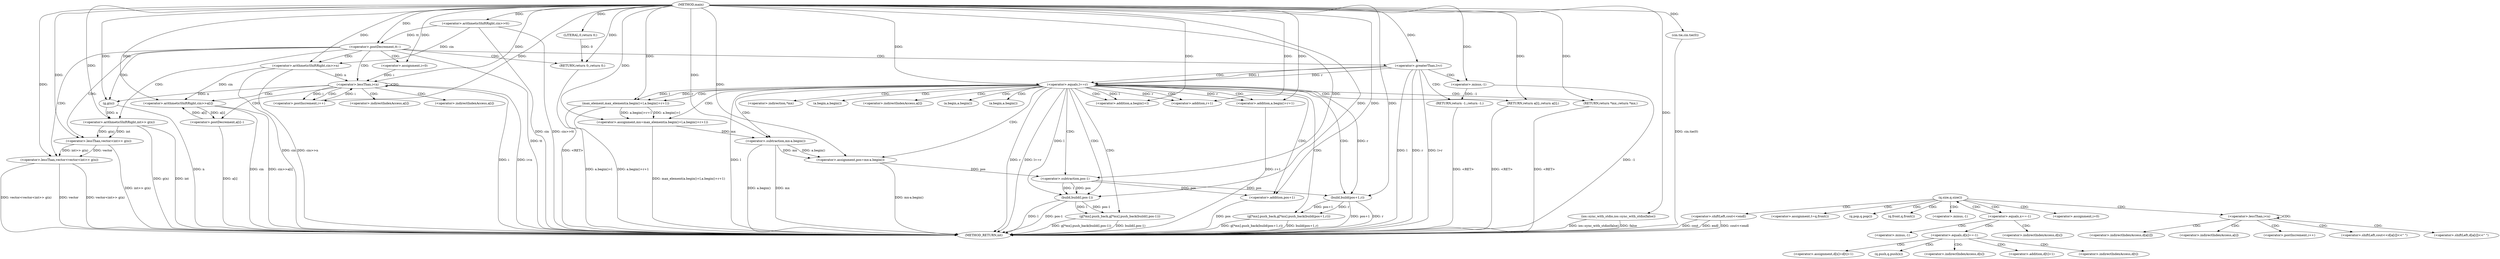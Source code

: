 digraph "main" {  
"1000108" [label = "(METHOD,main)" ]
"1000282" [label = "(METHOD_RETURN,int)" ]
"1000110" [label = "(ios::sync_with_stdio,ios::sync_with_stdio(false))" ]
"1000112" [label = "(cin.tie,cin.tie(0))" ]
"1000115" [label = "(<operator>.arithmeticShiftRight,cin>>tt)" ]
"1000280" [label = "(RETURN,return 0;,return 0;)" ]
"1000119" [label = "(<operator>.postDecrement,tt--)" ]
"1000281" [label = "(LITERAL,0,return 0;)" ]
"1000123" [label = "(<operator>.arithmeticShiftRight,cin>>n)" ]
"1000147" [label = "(<operator>.lessThan,vector<vector<int>> g(n))" ]
"1000277" [label = "(<operator>.shiftLeft,cout<<endl)" ]
"1000129" [label = "(<operator>.assignment,i=0)" ]
"1000132" [label = "(<operator>.lessThan,i<n)" ]
"1000135" [label = "(<operator>.postIncrement,i++)" ]
"1000173" [label = "(<operator>.assignment,mx=max_element(a.begin()+l,a.begin()+r+1))" ]
"1000185" [label = "(<operator>.assignment,pos=mx-a.begin())" ]
"1000190" [label = "(g[*mx].push_back,g[*mx].push_back(build(l,pos-1)))" ]
"1000196" [label = "(g[*mx].push_back,g[*mx].push_back(build(pos+1,r)))" ]
"1000202" [label = "(RETURN,return *mx;,return *mx;)" ]
"1000138" [label = "(<operator>.arithmeticShiftRight,cin>>a[i])" ]
"1000143" [label = "(<operator>.postDecrement,a[i]--)" ]
"1000149" [label = "(<operator>.lessThan,vector<int>> g(n))" ]
"1000157" [label = "(<operator>.greaterThan,l>r)" ]
"1000160" [label = "(RETURN,return -1;,return -1;)" ]
"1000164" [label = "(<operator>.equals,l==r)" ]
"1000151" [label = "(<operator>.arithmeticShiftRight,int>> g(n))" ]
"1000161" [label = "(<operator>.minus,-1)" ]
"1000168" [label = "(RETURN,return a[l];,return a[l];)" ]
"1000175" [label = "(max_element,max_element(a.begin()+l,a.begin()+r+1))" ]
"1000187" [label = "(<operator>.subtraction,mx-a.begin())" ]
"1000191" [label = "(build,build(l,pos-1))" ]
"1000197" [label = "(build,build(pos+1,r))" ]
"1000153" [label = "(g,g(n))" ]
"1000176" [label = "(<operator>.addition,a.begin()+l)" ]
"1000179" [label = "(<operator>.addition,a.begin()+r+1)" ]
"1000193" [label = "(<operator>.subtraction,pos-1)" ]
"1000198" [label = "(<operator>.addition,pos+1)" ]
"1000181" [label = "(<operator>.addition,r+1)" ]
"1000223" [label = "(q.size,q.size())" ]
"1000259" [label = "(<operator>.assignment,i=0)" ]
"1000262" [label = "(<operator>.lessThan,i<n)" ]
"1000265" [label = "(<operator>.postIncrement,i++)" ]
"1000203" [label = "(<operator>.indirection,*mx)" ]
"1000226" [label = "(<operator>.assignment,t=q.front())" ]
"1000229" [label = "(q.pop,q.pop())" ]
"1000268" [label = "(<operator>.shiftLeft,cout<<d[a[i]]<<\" \")" ]
"1000140" [label = "(<operator>.indirectIndexAccess,a[i])" ]
"1000144" [label = "(<operator>.indirectIndexAccess,a[i])" ]
"1000189" [label = "(a.begin,a.begin())" ]
"1000228" [label = "(q.front,q.front())" ]
"1000270" [label = "(<operator>.shiftLeft,d[a[i]]<<\" \")" ]
"1000169" [label = "(<operator>.indirectIndexAccess,a[l])" ]
"1000177" [label = "(a.begin,a.begin())" ]
"1000180" [label = "(a.begin,a.begin())" ]
"1000233" [label = "(<operator>.equals,x==-1)" ]
"1000239" [label = "(<operator>.equals,d[x]==-1)" ]
"1000271" [label = "(<operator>.indirectIndexAccess,d[a[i]])" ]
"1000235" [label = "(<operator>.minus,-1)" ]
"1000240" [label = "(<operator>.indirectIndexAccess,d[x])" ]
"1000243" [label = "(<operator>.minus,-1)" ]
"1000246" [label = "(<operator>.assignment,d[x]=d[t]+1)" ]
"1000255" [label = "(q.push,q.push(x))" ]
"1000273" [label = "(<operator>.indirectIndexAccess,a[i])" ]
"1000247" [label = "(<operator>.indirectIndexAccess,d[x])" ]
"1000250" [label = "(<operator>.addition,d[t]+1)" ]
"1000251" [label = "(<operator>.indirectIndexAccess,d[t])" ]
  "1000168" -> "1000282"  [ label = "DDG: <RET>"] 
  "1000280" -> "1000282"  [ label = "DDG: <RET>"] 
  "1000110" -> "1000282"  [ label = "DDG: ios::sync_with_stdio(false)"] 
  "1000112" -> "1000282"  [ label = "DDG: cin.tie(0)"] 
  "1000115" -> "1000282"  [ label = "DDG: cin"] 
  "1000115" -> "1000282"  [ label = "DDG: cin>>tt"] 
  "1000119" -> "1000282"  [ label = "DDG: tt"] 
  "1000123" -> "1000282"  [ label = "DDG: cin"] 
  "1000123" -> "1000282"  [ label = "DDG: cin>>n"] 
  "1000132" -> "1000282"  [ label = "DDG: i"] 
  "1000132" -> "1000282"  [ label = "DDG: i<n"] 
  "1000147" -> "1000282"  [ label = "DDG: vector"] 
  "1000153" -> "1000282"  [ label = "DDG: n"] 
  "1000151" -> "1000282"  [ label = "DDG: g(n)"] 
  "1000149" -> "1000282"  [ label = "DDG: int>> g(n)"] 
  "1000147" -> "1000282"  [ label = "DDG: vector<int>> g(n)"] 
  "1000147" -> "1000282"  [ label = "DDG: vector<vector<int>> g(n)"] 
  "1000157" -> "1000282"  [ label = "DDG: l"] 
  "1000157" -> "1000282"  [ label = "DDG: r"] 
  "1000157" -> "1000282"  [ label = "DDG: l>r"] 
  "1000164" -> "1000282"  [ label = "DDG: l"] 
  "1000164" -> "1000282"  [ label = "DDG: r"] 
  "1000164" -> "1000282"  [ label = "DDG: l==r"] 
  "1000175" -> "1000282"  [ label = "DDG: a.begin()+l"] 
  "1000179" -> "1000282"  [ label = "DDG: r+1"] 
  "1000175" -> "1000282"  [ label = "DDG: a.begin()+r+1"] 
  "1000173" -> "1000282"  [ label = "DDG: max_element(a.begin()+l,a.begin()+r+1)"] 
  "1000187" -> "1000282"  [ label = "DDG: mx"] 
  "1000187" -> "1000282"  [ label = "DDG: a.begin()"] 
  "1000185" -> "1000282"  [ label = "DDG: mx-a.begin()"] 
  "1000191" -> "1000282"  [ label = "DDG: l"] 
  "1000191" -> "1000282"  [ label = "DDG: pos-1"] 
  "1000190" -> "1000282"  [ label = "DDG: build(l,pos-1)"] 
  "1000190" -> "1000282"  [ label = "DDG: g[*mx].push_back(build(l,pos-1))"] 
  "1000198" -> "1000282"  [ label = "DDG: pos"] 
  "1000197" -> "1000282"  [ label = "DDG: pos+1"] 
  "1000197" -> "1000282"  [ label = "DDG: r"] 
  "1000196" -> "1000282"  [ label = "DDG: build(pos+1,r)"] 
  "1000196" -> "1000282"  [ label = "DDG: g[*mx].push_back(build(pos+1,r))"] 
  "1000161" -> "1000282"  [ label = "DDG: -1"] 
  "1000138" -> "1000282"  [ label = "DDG: cin"] 
  "1000138" -> "1000282"  [ label = "DDG: cin>>a[i]"] 
  "1000143" -> "1000282"  [ label = "DDG: a[i]"] 
  "1000277" -> "1000282"  [ label = "DDG: cout<<endl"] 
  "1000277" -> "1000282"  [ label = "DDG: cout"] 
  "1000160" -> "1000282"  [ label = "DDG: <RET>"] 
  "1000202" -> "1000282"  [ label = "DDG: <RET>"] 
  "1000151" -> "1000282"  [ label = "DDG: int"] 
  "1000110" -> "1000282"  [ label = "DDG: false"] 
  "1000277" -> "1000282"  [ label = "DDG: endl"] 
  "1000281" -> "1000280"  [ label = "DDG: 0"] 
  "1000108" -> "1000280"  [ label = "DDG: "] 
  "1000108" -> "1000110"  [ label = "DDG: "] 
  "1000108" -> "1000112"  [ label = "DDG: "] 
  "1000108" -> "1000115"  [ label = "DDG: "] 
  "1000108" -> "1000281"  [ label = "DDG: "] 
  "1000115" -> "1000119"  [ label = "DDG: tt"] 
  "1000108" -> "1000119"  [ label = "DDG: "] 
  "1000115" -> "1000123"  [ label = "DDG: cin"] 
  "1000108" -> "1000123"  [ label = "DDG: "] 
  "1000108" -> "1000129"  [ label = "DDG: "] 
  "1000149" -> "1000147"  [ label = "DDG: vector"] 
  "1000108" -> "1000147"  [ label = "DDG: "] 
  "1000149" -> "1000147"  [ label = "DDG: int>> g(n)"] 
  "1000175" -> "1000173"  [ label = "DDG: a.begin()+r+1"] 
  "1000175" -> "1000173"  [ label = "DDG: a.begin()+l"] 
  "1000187" -> "1000185"  [ label = "DDG: mx"] 
  "1000187" -> "1000185"  [ label = "DDG: a.begin()"] 
  "1000108" -> "1000202"  [ label = "DDG: "] 
  "1000129" -> "1000132"  [ label = "DDG: i"] 
  "1000135" -> "1000132"  [ label = "DDG: i"] 
  "1000108" -> "1000132"  [ label = "DDG: "] 
  "1000123" -> "1000132"  [ label = "DDG: n"] 
  "1000132" -> "1000135"  [ label = "DDG: i"] 
  "1000108" -> "1000135"  [ label = "DDG: "] 
  "1000108" -> "1000149"  [ label = "DDG: "] 
  "1000151" -> "1000149"  [ label = "DDG: g(n)"] 
  "1000151" -> "1000149"  [ label = "DDG: int"] 
  "1000161" -> "1000160"  [ label = "DDG: -1"] 
  "1000108" -> "1000173"  [ label = "DDG: "] 
  "1000108" -> "1000185"  [ label = "DDG: "] 
  "1000191" -> "1000190"  [ label = "DDG: pos-1"] 
  "1000191" -> "1000190"  [ label = "DDG: l"] 
  "1000197" -> "1000196"  [ label = "DDG: r"] 
  "1000197" -> "1000196"  [ label = "DDG: pos+1"] 
  "1000123" -> "1000138"  [ label = "DDG: cin"] 
  "1000108" -> "1000138"  [ label = "DDG: "] 
  "1000143" -> "1000138"  [ label = "DDG: a[i]"] 
  "1000138" -> "1000143"  [ label = "DDG: a[i]"] 
  "1000108" -> "1000151"  [ label = "DDG: "] 
  "1000153" -> "1000151"  [ label = "DDG: n"] 
  "1000108" -> "1000157"  [ label = "DDG: "] 
  "1000157" -> "1000164"  [ label = "DDG: l"] 
  "1000108" -> "1000164"  [ label = "DDG: "] 
  "1000157" -> "1000164"  [ label = "DDG: r"] 
  "1000108" -> "1000168"  [ label = "DDG: "] 
  "1000164" -> "1000175"  [ label = "DDG: l"] 
  "1000108" -> "1000175"  [ label = "DDG: "] 
  "1000164" -> "1000175"  [ label = "DDG: r"] 
  "1000173" -> "1000187"  [ label = "DDG: mx"] 
  "1000108" -> "1000187"  [ label = "DDG: "] 
  "1000108" -> "1000191"  [ label = "DDG: "] 
  "1000164" -> "1000191"  [ label = "DDG: l"] 
  "1000193" -> "1000191"  [ label = "DDG: 1"] 
  "1000193" -> "1000191"  [ label = "DDG: pos"] 
  "1000108" -> "1000197"  [ label = "DDG: "] 
  "1000193" -> "1000197"  [ label = "DDG: pos"] 
  "1000164" -> "1000197"  [ label = "DDG: r"] 
  "1000132" -> "1000153"  [ label = "DDG: n"] 
  "1000108" -> "1000153"  [ label = "DDG: "] 
  "1000108" -> "1000161"  [ label = "DDG: "] 
  "1000108" -> "1000176"  [ label = "DDG: "] 
  "1000164" -> "1000176"  [ label = "DDG: l"] 
  "1000108" -> "1000179"  [ label = "DDG: "] 
  "1000164" -> "1000179"  [ label = "DDG: r"] 
  "1000185" -> "1000193"  [ label = "DDG: pos"] 
  "1000108" -> "1000193"  [ label = "DDG: "] 
  "1000193" -> "1000198"  [ label = "DDG: pos"] 
  "1000108" -> "1000198"  [ label = "DDG: "] 
  "1000164" -> "1000181"  [ label = "DDG: r"] 
  "1000108" -> "1000181"  [ label = "DDG: "] 
  "1000119" -> "1000157"  [ label = "CDG: "] 
  "1000119" -> "1000149"  [ label = "CDG: "] 
  "1000119" -> "1000132"  [ label = "CDG: "] 
  "1000119" -> "1000123"  [ label = "CDG: "] 
  "1000119" -> "1000151"  [ label = "CDG: "] 
  "1000119" -> "1000153"  [ label = "CDG: "] 
  "1000119" -> "1000280"  [ label = "CDG: "] 
  "1000119" -> "1000129"  [ label = "CDG: "] 
  "1000119" -> "1000147"  [ label = "CDG: "] 
  "1000132" -> "1000144"  [ label = "CDG: "] 
  "1000132" -> "1000132"  [ label = "CDG: "] 
  "1000132" -> "1000138"  [ label = "CDG: "] 
  "1000132" -> "1000135"  [ label = "CDG: "] 
  "1000132" -> "1000143"  [ label = "CDG: "] 
  "1000132" -> "1000140"  [ label = "CDG: "] 
  "1000223" -> "1000233"  [ label = "CDG: "] 
  "1000223" -> "1000277"  [ label = "CDG: "] 
  "1000223" -> "1000259"  [ label = "CDG: "] 
  "1000223" -> "1000235"  [ label = "CDG: "] 
  "1000223" -> "1000226"  [ label = "CDG: "] 
  "1000223" -> "1000229"  [ label = "CDG: "] 
  "1000223" -> "1000262"  [ label = "CDG: "] 
  "1000223" -> "1000228"  [ label = "CDG: "] 
  "1000262" -> "1000268"  [ label = "CDG: "] 
  "1000262" -> "1000273"  [ label = "CDG: "] 
  "1000262" -> "1000270"  [ label = "CDG: "] 
  "1000262" -> "1000265"  [ label = "CDG: "] 
  "1000262" -> "1000262"  [ label = "CDG: "] 
  "1000262" -> "1000271"  [ label = "CDG: "] 
  "1000157" -> "1000164"  [ label = "CDG: "] 
  "1000157" -> "1000161"  [ label = "CDG: "] 
  "1000157" -> "1000160"  [ label = "CDG: "] 
  "1000164" -> "1000191"  [ label = "CDG: "] 
  "1000164" -> "1000197"  [ label = "CDG: "] 
  "1000164" -> "1000180"  [ label = "CDG: "] 
  "1000164" -> "1000190"  [ label = "CDG: "] 
  "1000164" -> "1000175"  [ label = "CDG: "] 
  "1000164" -> "1000179"  [ label = "CDG: "] 
  "1000164" -> "1000176"  [ label = "CDG: "] 
  "1000164" -> "1000198"  [ label = "CDG: "] 
  "1000164" -> "1000187"  [ label = "CDG: "] 
  "1000164" -> "1000185"  [ label = "CDG: "] 
  "1000164" -> "1000189"  [ label = "CDG: "] 
  "1000164" -> "1000169"  [ label = "CDG: "] 
  "1000164" -> "1000196"  [ label = "CDG: "] 
  "1000164" -> "1000168"  [ label = "CDG: "] 
  "1000164" -> "1000203"  [ label = "CDG: "] 
  "1000164" -> "1000173"  [ label = "CDG: "] 
  "1000164" -> "1000202"  [ label = "CDG: "] 
  "1000164" -> "1000193"  [ label = "CDG: "] 
  "1000164" -> "1000177"  [ label = "CDG: "] 
  "1000164" -> "1000181"  [ label = "CDG: "] 
  "1000233" -> "1000243"  [ label = "CDG: "] 
  "1000233" -> "1000240"  [ label = "CDG: "] 
  "1000233" -> "1000239"  [ label = "CDG: "] 
  "1000233" -> "1000223"  [ label = "CDG: "] 
  "1000239" -> "1000255"  [ label = "CDG: "] 
  "1000239" -> "1000251"  [ label = "CDG: "] 
  "1000239" -> "1000250"  [ label = "CDG: "] 
  "1000239" -> "1000247"  [ label = "CDG: "] 
  "1000239" -> "1000246"  [ label = "CDG: "] 
}
